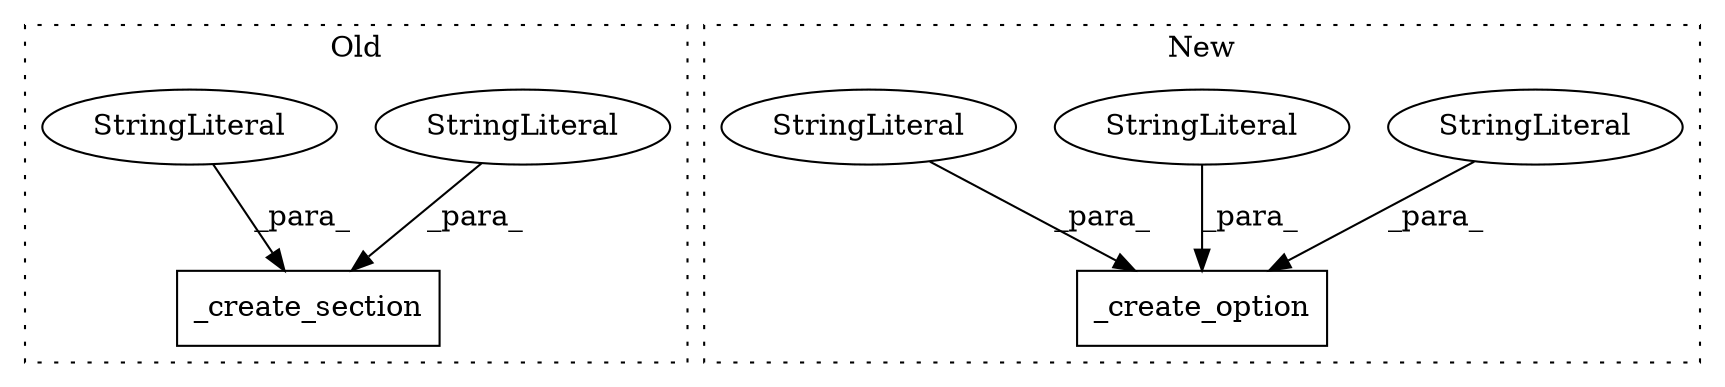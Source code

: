 digraph G {
subgraph cluster0 {
1 [label="_create_section" a="32" s="10779,10861" l="16,1" shape="box"];
4 [label="StringLiteral" a="45" s="10800" l="61" shape="ellipse"];
5 [label="StringLiteral" a="45" s="10795" l="4" shape="ellipse"];
label = "Old";
style="dotted";
}
subgraph cluster1 {
2 [label="_create_option" a="32" s="11777,12027" l="15,1" shape="box"];
3 [label="StringLiteral" a="45" s="12025" l="2" shape="ellipse"];
6 [label="StringLiteral" a="45" s="11792" l="14" shape="ellipse"];
7 [label="StringLiteral" a="45" s="11807" l="217" shape="ellipse"];
label = "New";
style="dotted";
}
3 -> 2 [label="_para_"];
4 -> 1 [label="_para_"];
5 -> 1 [label="_para_"];
6 -> 2 [label="_para_"];
7 -> 2 [label="_para_"];
}